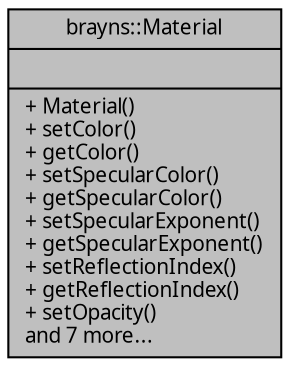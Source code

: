 digraph "brayns::Material"
{
  edge [fontname="Sans",fontsize="10",labelfontname="Sans",labelfontsize="10"];
  node [fontname="Sans",fontsize="10",shape=record];
  Node1 [label="{brayns::Material\n||+ Material()\l+ setColor()\l+ getColor()\l+ setSpecularColor()\l+ getSpecularColor()\l+ setSpecularExponent()\l+ getSpecularExponent()\l+ setReflectionIndex()\l+ getReflectionIndex()\l+ setOpacity()\land 7 more...\l}",height=0.2,width=0.4,color="black", fillcolor="grey75", style="filled" fontcolor="black"];
}
